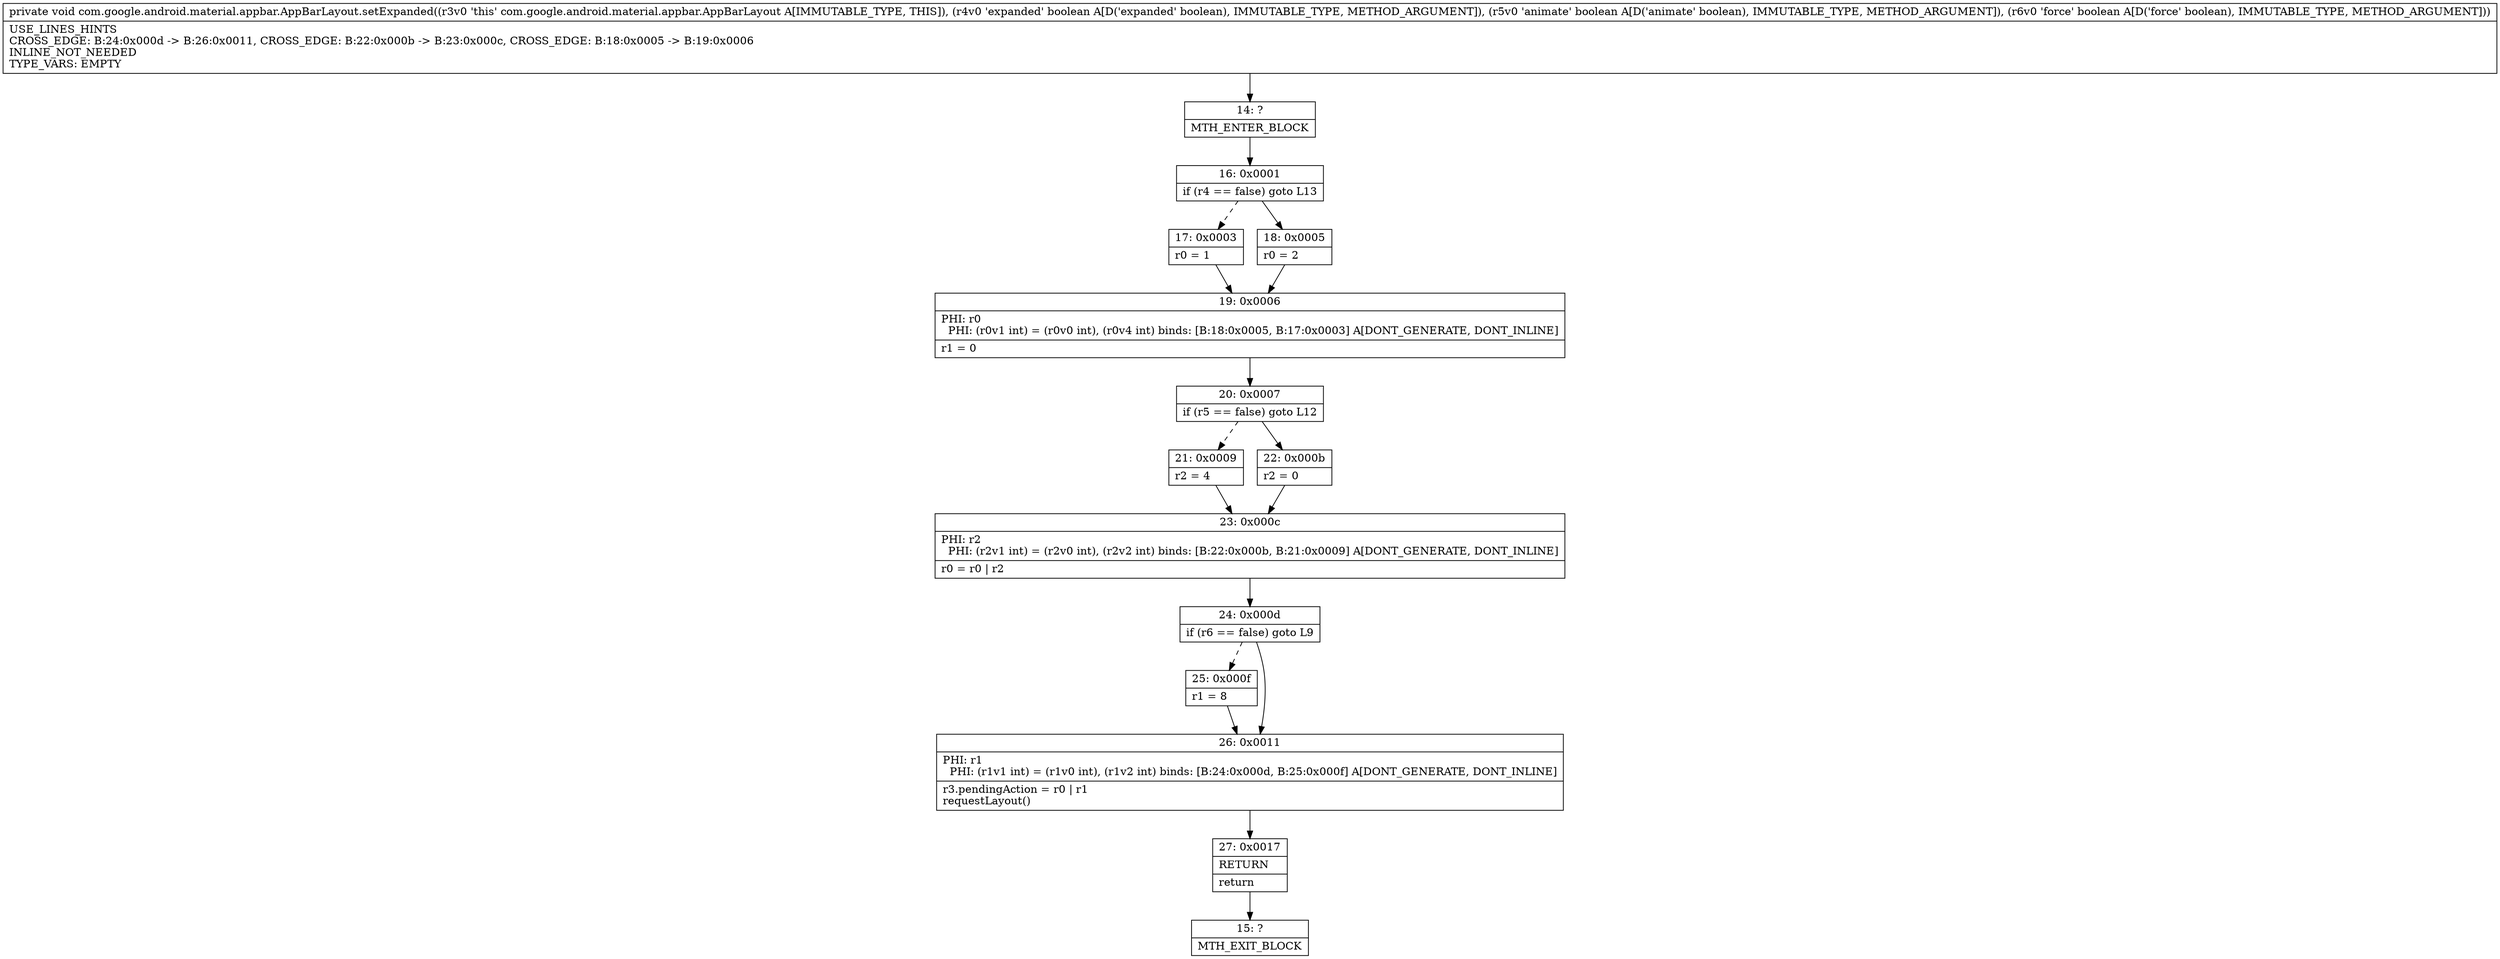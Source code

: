 digraph "CFG forcom.google.android.material.appbar.AppBarLayout.setExpanded(ZZZ)V" {
Node_14 [shape=record,label="{14\:\ ?|MTH_ENTER_BLOCK\l}"];
Node_16 [shape=record,label="{16\:\ 0x0001|if (r4 == false) goto L13\l}"];
Node_17 [shape=record,label="{17\:\ 0x0003|r0 = 1\l}"];
Node_19 [shape=record,label="{19\:\ 0x0006|PHI: r0 \l  PHI: (r0v1 int) = (r0v0 int), (r0v4 int) binds: [B:18:0x0005, B:17:0x0003] A[DONT_GENERATE, DONT_INLINE]\l|r1 = 0\l}"];
Node_20 [shape=record,label="{20\:\ 0x0007|if (r5 == false) goto L12\l}"];
Node_21 [shape=record,label="{21\:\ 0x0009|r2 = 4\l}"];
Node_23 [shape=record,label="{23\:\ 0x000c|PHI: r2 \l  PHI: (r2v1 int) = (r2v0 int), (r2v2 int) binds: [B:22:0x000b, B:21:0x0009] A[DONT_GENERATE, DONT_INLINE]\l|r0 = r0 \| r2\l}"];
Node_24 [shape=record,label="{24\:\ 0x000d|if (r6 == false) goto L9\l}"];
Node_25 [shape=record,label="{25\:\ 0x000f|r1 = 8\l}"];
Node_26 [shape=record,label="{26\:\ 0x0011|PHI: r1 \l  PHI: (r1v1 int) = (r1v0 int), (r1v2 int) binds: [B:24:0x000d, B:25:0x000f] A[DONT_GENERATE, DONT_INLINE]\l|r3.pendingAction = r0 \| r1\lrequestLayout()\l}"];
Node_27 [shape=record,label="{27\:\ 0x0017|RETURN\l|return\l}"];
Node_15 [shape=record,label="{15\:\ ?|MTH_EXIT_BLOCK\l}"];
Node_22 [shape=record,label="{22\:\ 0x000b|r2 = 0\l}"];
Node_18 [shape=record,label="{18\:\ 0x0005|r0 = 2\l}"];
MethodNode[shape=record,label="{private void com.google.android.material.appbar.AppBarLayout.setExpanded((r3v0 'this' com.google.android.material.appbar.AppBarLayout A[IMMUTABLE_TYPE, THIS]), (r4v0 'expanded' boolean A[D('expanded' boolean), IMMUTABLE_TYPE, METHOD_ARGUMENT]), (r5v0 'animate' boolean A[D('animate' boolean), IMMUTABLE_TYPE, METHOD_ARGUMENT]), (r6v0 'force' boolean A[D('force' boolean), IMMUTABLE_TYPE, METHOD_ARGUMENT]))  | USE_LINES_HINTS\lCROSS_EDGE: B:24:0x000d \-\> B:26:0x0011, CROSS_EDGE: B:22:0x000b \-\> B:23:0x000c, CROSS_EDGE: B:18:0x0005 \-\> B:19:0x0006\lINLINE_NOT_NEEDED\lTYPE_VARS: EMPTY\l}"];
MethodNode -> Node_14;Node_14 -> Node_16;
Node_16 -> Node_17[style=dashed];
Node_16 -> Node_18;
Node_17 -> Node_19;
Node_19 -> Node_20;
Node_20 -> Node_21[style=dashed];
Node_20 -> Node_22;
Node_21 -> Node_23;
Node_23 -> Node_24;
Node_24 -> Node_25[style=dashed];
Node_24 -> Node_26;
Node_25 -> Node_26;
Node_26 -> Node_27;
Node_27 -> Node_15;
Node_22 -> Node_23;
Node_18 -> Node_19;
}

